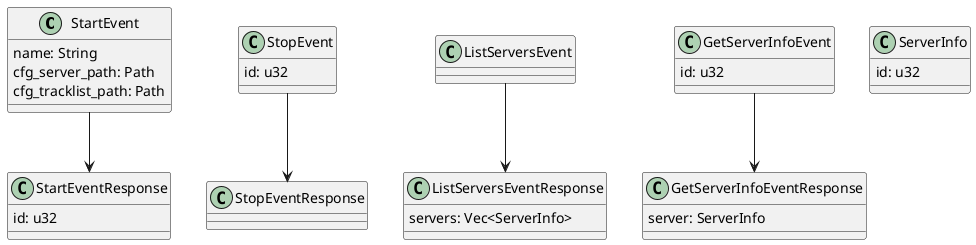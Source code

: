 @startuml

class StartEvent {
    name: String
    cfg_server_path: Path
    cfg_tracklist_path: Path
}
class StartEventResponse {
    id: u32
}

class StopEvent {
    id: u32
}
class StopEventResponse {
}

class ListServersEvent {
}
class ListServersEventResponse {
    servers: Vec<ServerInfo>
}

class GetServerInfoEvent {
    id: u32
}
class GetServerInfoEventResponse {
    server: ServerInfo
}

' Use Server instead ?
class ServerInfo {
    id: u32
}

StartEvent --> StartEventResponse
StopEvent --> StopEventResponse
ListServersEvent --> ListServersEventResponse
GetServerInfoEvent --> GetServerInfoEventResponse


@enduml